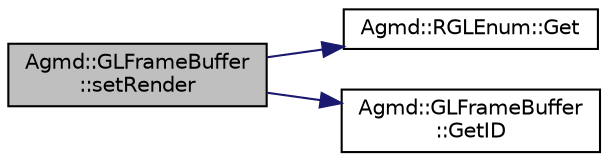 digraph "Agmd::GLFrameBuffer::setRender"
{
  edge [fontname="Helvetica",fontsize="10",labelfontname="Helvetica",labelfontsize="10"];
  node [fontname="Helvetica",fontsize="10",shape=record];
  rankdir="LR";
  Node1 [label="Agmd::GLFrameBuffer\l::setRender",height=0.2,width=0.4,color="black", fillcolor="grey75", style="filled" fontcolor="black"];
  Node1 -> Node2 [color="midnightblue",fontsize="10",style="solid",fontname="Helvetica"];
  Node2 [label="Agmd::RGLEnum::Get",height=0.2,width=0.4,color="black", fillcolor="white", style="filled",URL="$class_agmd_1_1_r_g_l_enum.html#a068b1f934454cf573d301c7375b4e431"];
  Node1 -> Node3 [color="midnightblue",fontsize="10",style="solid",fontname="Helvetica"];
  Node3 [label="Agmd::GLFrameBuffer\l::GetID",height=0.2,width=0.4,color="black", fillcolor="white", style="filled",URL="$class_agmd_1_1_g_l_frame_buffer.html#ad439699ce0a32256aef2d0fa42e98eb2"];
}
